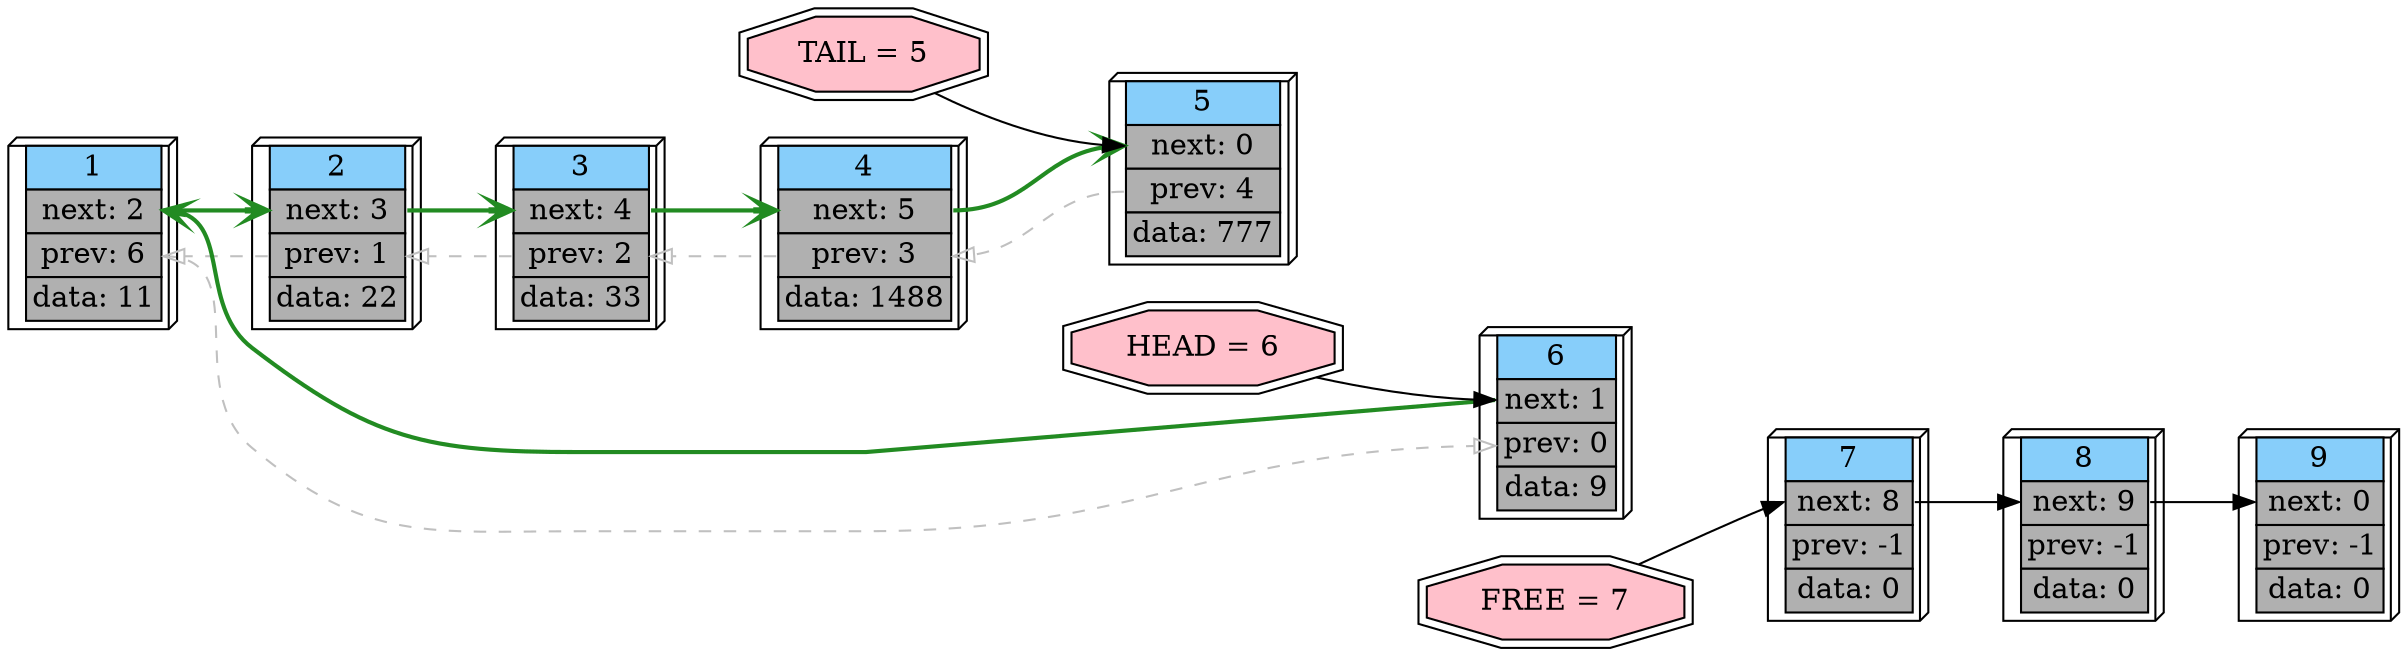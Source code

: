 digraph dump_graph {
	rankdir=LR; 
	struct1 [shape=box3d
					label=
	<
	<table border="0" cellspacing="0">
						<tr><td PORT="port0" border="1"  bgcolor="lightskyblue">1</td></tr>
						<tr><td PORT="port1" border="1" bgcolor="grey69">next: 2</td></tr>
						<tr><td PORT="port2" border="1" bgcolor="grey69">prev: 6</td></tr>
						<tr><td PORT="port3" border="1" bgcolor="grey69">data: 11</td></tr>
					</table>>];
	struct1:port0 -> struct2:port0[style=invis];
	struct2 [shape=box3d
					label=
	<
	<table border="0" cellspacing="0">
						<tr><td PORT="port0" border="1"  bgcolor="lightskyblue">2</td></tr>
						<tr><td PORT="port1" border="1" bgcolor="grey69">next: 3</td></tr>
						<tr><td PORT="port2" border="1" bgcolor="grey69">prev: 1</td></tr>
						<tr><td PORT="port3" border="1" bgcolor="grey69">data: 22</td></tr>
					</table>>];
	struct2:port0 -> struct3:port0[style=invis];
	struct3 [shape=box3d
					label=
	<
	<table border="0" cellspacing="0">
						<tr><td PORT="port0" border="1"  bgcolor="lightskyblue">3</td></tr>
						<tr><td PORT="port1" border="1" bgcolor="grey69">next: 4</td></tr>
						<tr><td PORT="port2" border="1" bgcolor="grey69">prev: 2</td></tr>
						<tr><td PORT="port3" border="1" bgcolor="grey69">data: 33</td></tr>
					</table>>];
	struct3:port0 -> struct4:port0[style=invis];
	struct4 [shape=box3d
					label=
	<
	<table border="0" cellspacing="0">
						<tr><td PORT="port0" border="1"  bgcolor="lightskyblue">4</td></tr>
						<tr><td PORT="port1" border="1" bgcolor="grey69">next: 5</td></tr>
						<tr><td PORT="port2" border="1" bgcolor="grey69">prev: 3</td></tr>
						<tr><td PORT="port3" border="1" bgcolor="grey69">data: 1488</td></tr>
					</table>>];
	struct4:port0 -> struct5:port0[style=invis];
	struct5 [shape=box3d
					label=
	<
	<table border="0" cellspacing="0">
						<tr><td PORT="port0" border="1"  bgcolor="lightskyblue">5</td></tr>
						<tr><td PORT="port1" border="1" bgcolor="grey69">next: 0</td></tr>
						<tr><td PORT="port2" border="1" bgcolor="grey69">prev: 4</td></tr>
						<tr><td PORT="port3" border="1" bgcolor="grey69">data: 777</td></tr>
					</table>>];
	struct5:port0 -> struct6:port0[style=invis];
	struct6 [shape=box3d
					label=
	<
	<table border="0" cellspacing="0">
						<tr><td PORT="port0" border="1"  bgcolor="lightskyblue">6</td></tr>
						<tr><td PORT="port1" border="1" bgcolor="grey69">next: 1</td></tr>
						<tr><td PORT="port2" border="1" bgcolor="grey69">prev: 0</td></tr>
						<tr><td PORT="port3" border="1" bgcolor="grey69">data: 9</td></tr>
					</table>>];
	struct6:port0 -> struct7:port0[style=invis];
	struct7 [shape=box3d
					label=
	<
	<table border="0" cellspacing="0">
						<tr><td PORT="port0" border="1"  bgcolor="lightskyblue">7</td></tr>
						<tr><td PORT="port1" border="1" bgcolor="grey69">next: 8</td></tr>
						<tr><td PORT="port2" border="1" bgcolor="grey69">prev: -1</td></tr>
						<tr><td PORT="port3" border="1" bgcolor="grey69">data: 0</td></tr>
					</table>>];
	struct7:port0 -> struct8:port0[style=invis];
	struct8 [shape=box3d
					label=
	<
	<table border="0" cellspacing="0">
						<tr><td PORT="port0" border="1"  bgcolor="lightskyblue">8</td></tr>
						<tr><td PORT="port1" border="1" bgcolor="grey69">next: 9</td></tr>
						<tr><td PORT="port2" border="1" bgcolor="grey69">prev: -1</td></tr>
						<tr><td PORT="port3" border="1" bgcolor="grey69">data: 0</td></tr>
					</table>>];
	struct8:port0 -> struct9:port0[style=invis];
	struct9 [shape=box3d
					label=
	<
	<table border="0" cellspacing="0">
						<tr><td PORT="port0" border="1"  bgcolor="lightskyblue">9</td></tr>
						<tr><td PORT="port1" border="1" bgcolor="grey69">next: 0</td></tr>
						<tr><td PORT="port2" border="1" bgcolor="grey69">prev: -1</td></tr>
						<tr><td PORT="port3" border="1" bgcolor="grey69">data: 0</td></tr>
					</table>>];
	struct6:port1 -> struct1:port1[style=bold, arrowhead=vee,					color=forestgreen];
	struct1:port1 -> struct2:port1[style=bold, arrowhead=vee,					color=forestgreen];
	struct1:port2 -> struct6:port2[style=dashed, arrowhead=onormal,					color=grey];
	struct2:port1 -> struct3:port1[style=bold, arrowhead=vee,					color=forestgreen];
	struct2:port2 -> struct1:port2[style=dashed, arrowhead=onormal,					color=grey];
	struct3:port1 -> struct4:port1[style=bold, arrowhead=vee,					color=forestgreen];
	struct3:port2 -> struct2:port2[style=dashed, arrowhead=onormal,					color=grey];
	struct4:port1 -> struct5:port1[style=bold, arrowhead=vee,					color=forestgreen];
	struct4:port2 -> struct3:port2[style=dashed, arrowhead=onormal,					color=grey];
	struct5:port2 -> struct4:port2[style=dashed, arrowhead=onormal,					color=grey];
	struct7:port1 -> struct8:port1;
	struct8:port1 -> struct9:port1;
	free[fillcolor="pink",style=filled, shape=doubleoctagon, label="FREE = 7"];
	free -> struct7:port1;
	head[fillcolor="pink", style=filled, shape=doubleoctagon, label="HEAD = 6"];
	head -> struct6:port1;
	tail[fillcolor="pink", style=filled, shape=doubleoctagon, label="TAIL = 5"];
	tail -> struct5:port1;
}
